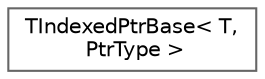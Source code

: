 digraph "Graphical Class Hierarchy"
{
 // INTERACTIVE_SVG=YES
 // LATEX_PDF_SIZE
  bgcolor="transparent";
  edge [fontname=Helvetica,fontsize=10,labelfontname=Helvetica,labelfontsize=10];
  node [fontname=Helvetica,fontsize=10,shape=box,height=0.2,width=0.4];
  rankdir="LR";
  Node0 [id="Node000000",label="TIndexedPtrBase\< T,\l PtrType \>",height=0.2,width=0.4,color="grey40", fillcolor="white", style="filled",URL="$dd/d95/classTIndexedPtrBase.html",tooltip="Note that IndexedPtr types don't declare a default intrinsic type layout."];
}
